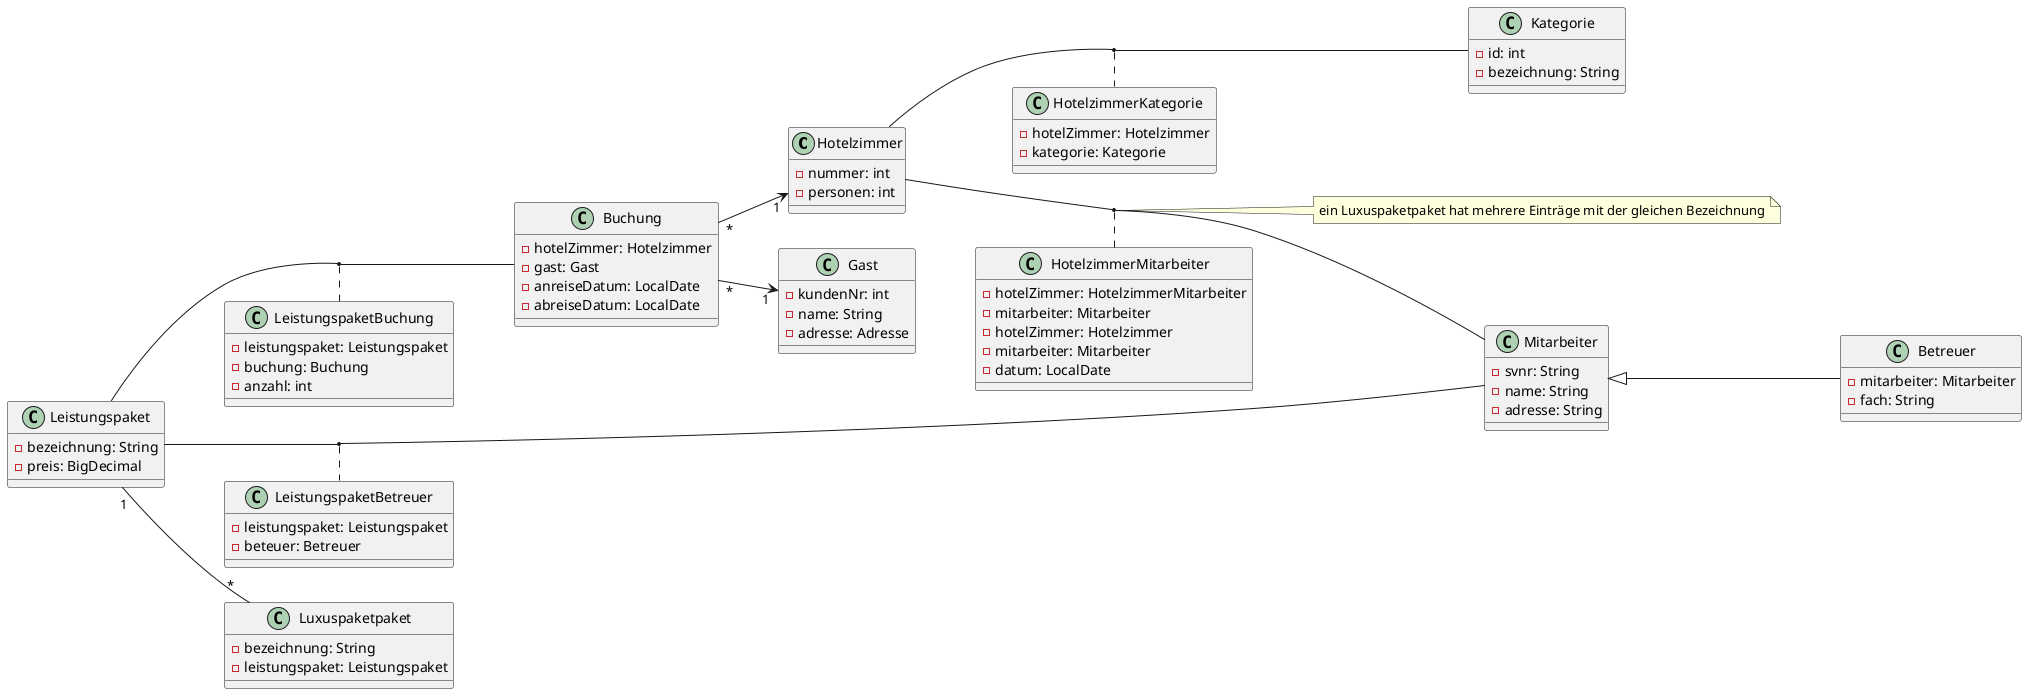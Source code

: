 @startuml

left to right direction

class Hotelzimmer {
    - nummer: int
    - personen: int
}

class Kategorie {
    - id: int
    - bezeichnung: String
}

class HotelzimmerKategorie {
    - hotelZimmer: Hotelzimmer
    - kategorie: Kategorie
}
class Mitarbeiter {
    - svnr: String
    - name: String
    - adresse: String
}

class HotelzimmerMitarbeiter {
    - hotelZimmer: HotelzimmerMitarbeiter
    - mitarbeiter: Mitarbeiter
}

class Betreuer {
    - mitarbeiter: Mitarbeiter
    - fach: String
}

class Gast {
    - kundenNr: int
    - name: String
    - adresse: Adresse
}

class Buchung {
    - hotelZimmer: Hotelzimmer
    - gast: Gast
    - anreiseDatum: LocalDate
    - abreiseDatum: LocalDate
}

class Leistungspaket {
    - bezeichnung: String
    - preis: BigDecimal
}

class LeistungspaketBuchung {
    - leistungspaket: Leistungspaket
    - buchung: Buchung
    - anzahl: int
}

class LeistungspaketBetreuer {
    - leistungspaket: Leistungspaket
    - beteuer: Betreuer
}

class Luxuspaketpaket{
    - bezeichnung: String
    - leistungspaket: Leistungspaket
}

class HotelzimmerMitarbeiter {
    - hotelZimmer: Hotelzimmer
    - mitarbeiter: Mitarbeiter
    - datum: LocalDate
}

Buchung "*" --> "1" Gast
Buchung "*" --> "1" Hotelzimmer


(Hotelzimmer, Kategorie) .. HotelzimmerKategorie
(Leistungspaket, Buchung) .. LeistungspaketBuchung
(Leistungspaket, Mitarbeiter) .. LeistungspaketBetreuer
(Hotelzimmer, Mitarbeiter) .. HotelzimmerMitarbeiter

Leistungspaket "1" -- "*"Luxuspaketpaket
note right: ein Luxuspaketpaket hat mehrere Einträge mit der gleichen Bezeichnung
Mitarbeiter <|-- Betreuer
@enduml